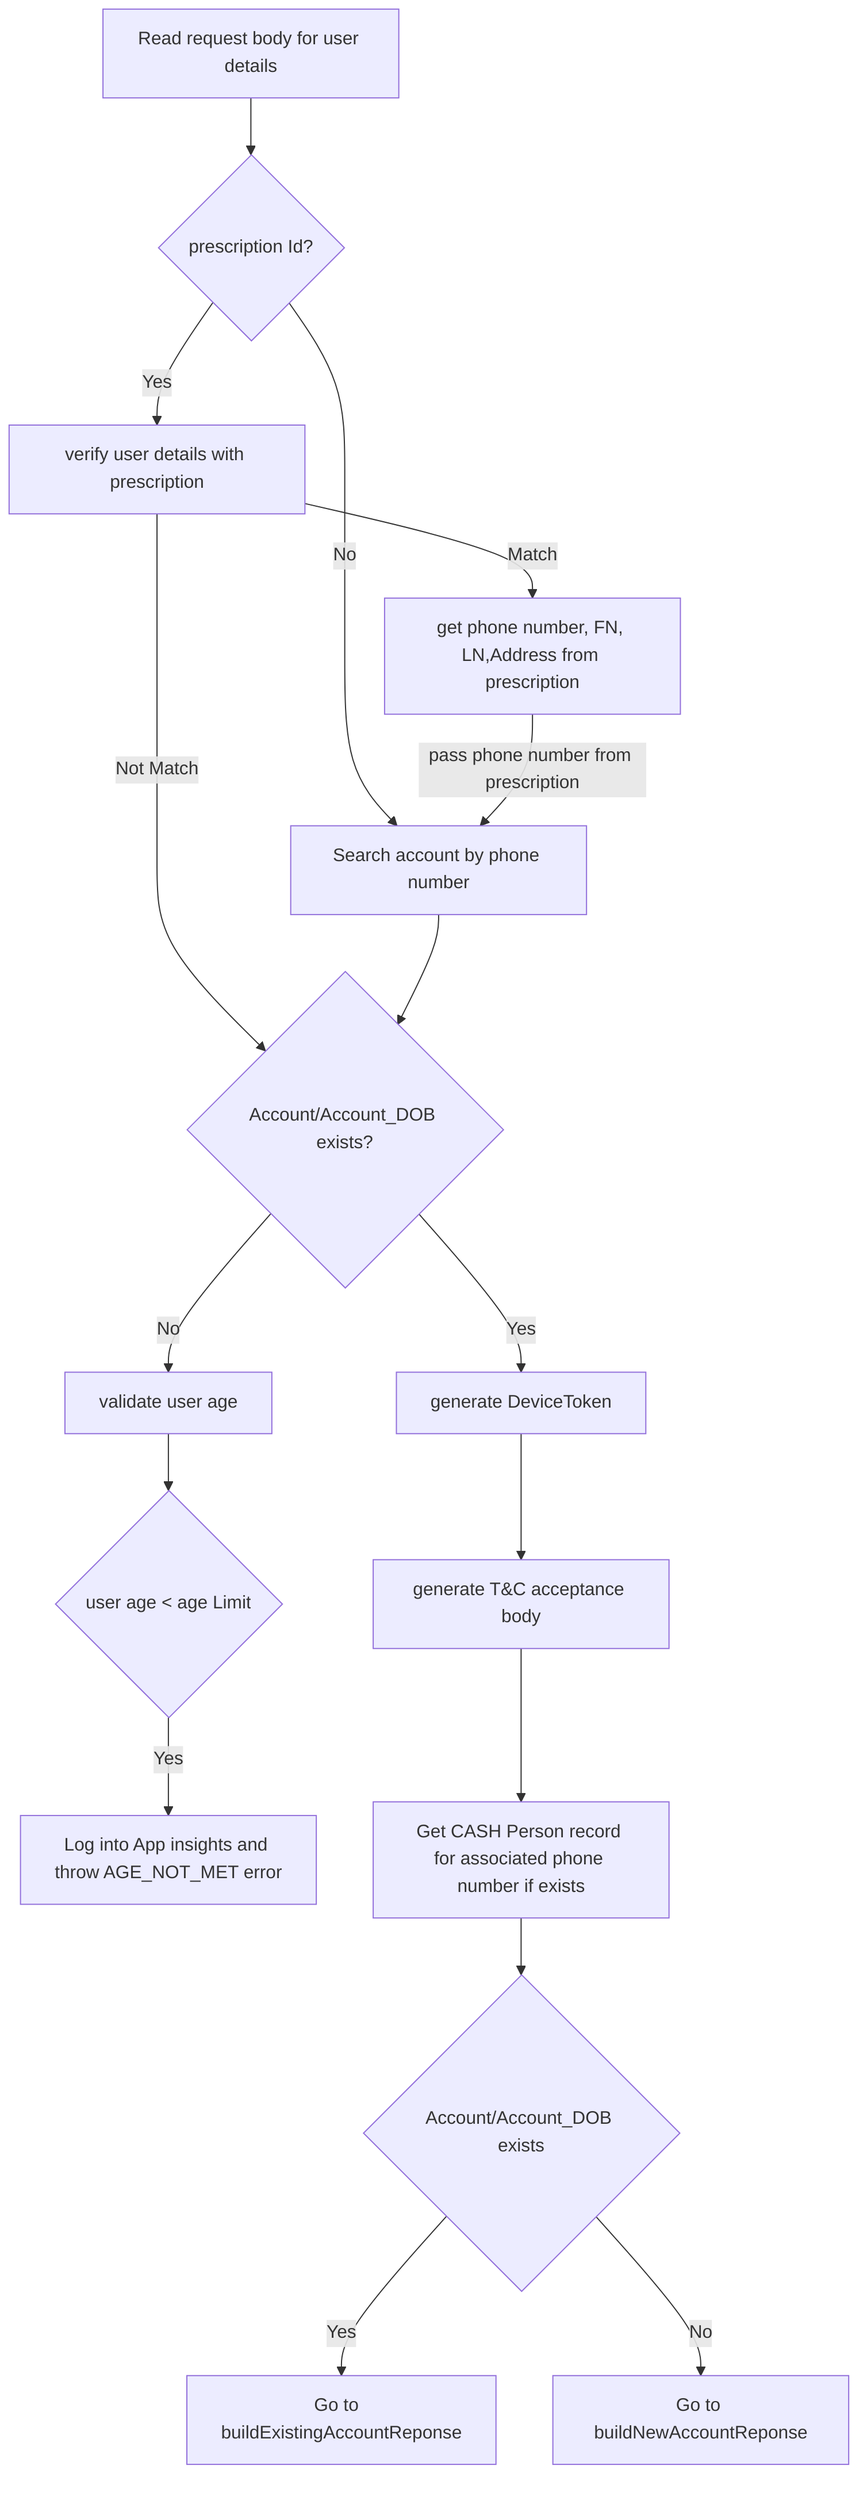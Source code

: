 graph TD
    A[Read request body for user details] --> B{prescription Id?}
    B -->|Yes| C[verify user details with prescription]
    B -->|No| D[ Search account by phone number]
    C -->| Match | E[get phone number, FN, LN,Address from prescription]
    C -->|Not Match| F[throw prescription doesnt match error]
    E -->|pass phone number from prescription|D
    D -->F{ Account/Account_DOB exists?}
    F -->| No | G[validate user age]
    F -->|Yes | H[generate DeviceToken]
    G -->I{user age < age Limit}
    I -->|Yes| J[Log into App insights and throw AGE_NOT_MET error]
    H --> K[generate T&C acceptance body]
    K --> L[Get CASH Person record for associated phone number if exists]
    L --> M{Account/Account_DOB exists}
    M --> |Yes| N[Go to  buildExistingAccountReponse]
    M --> |No| O[Go to buildNewAccountReponse]